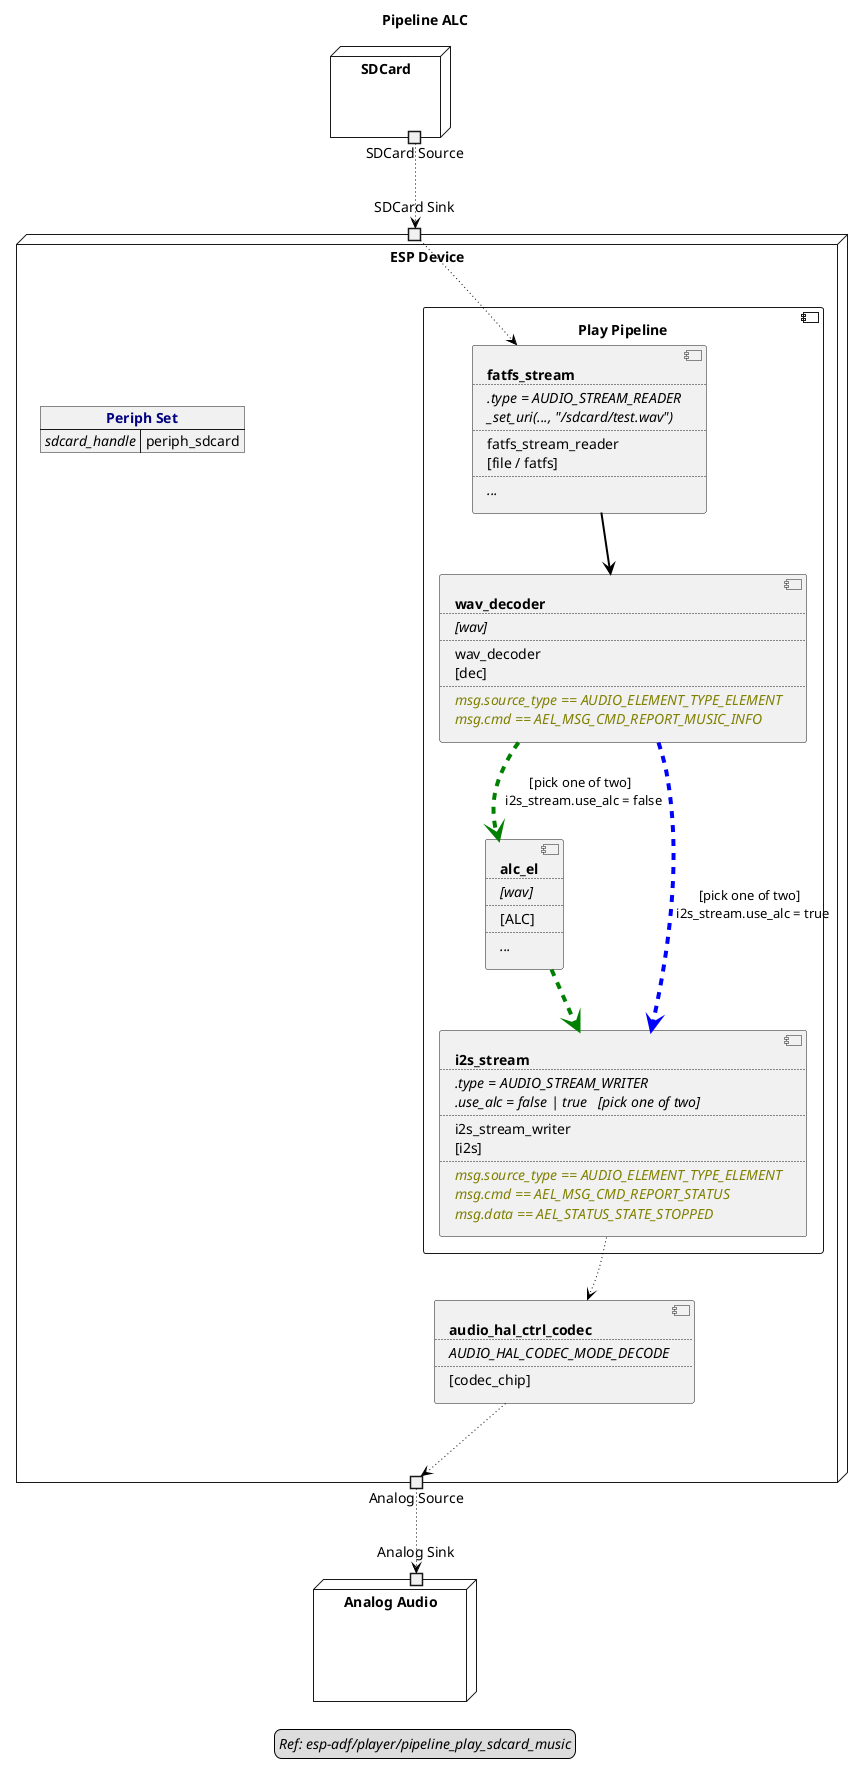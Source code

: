 ﻿@startuml pipeline_alc
title Pipeline ALC
allowmixing

legend
//Ref: esp-adf/player/pipeline_play_sdcard_music//
end legend

node "SDCard" as SDCard {
    portout "SDCard Source" as SdcardSource 
}

node "ESP Device" as ESPDevice {

    json "<b><color navy>Periph Set" as periph_set {
        "<i>sdcard_handle" : "periph_sdcard"
    }

    portin "SDCard Sink" as SdcardSink

    component "Play Pipeline" as PlayPipeline {

        component FatfsStream [
            <b>fatfs_stream
            ....
            <i>.type = AUDIO_STREAM_READER
            <i>_set_uri(..., "/sdcard/test.wav")
            ....
            fatfs_stream_reader
            [file / fatfs]
            ....
            <i>...
        ]

        component WavDecoder [
            <b>wav_decoder
            ....
            <i>[wav]
            ....
            wav_decoder
            [dec]
            ....
            <i><color olive>msg.source_type == AUDIO_ELEMENT_TYPE_ELEMENT
            <i><color olive>msg.cmd == AEL_MSG_CMD_REPORT_MUSIC_INFO
        ]

        component ALC [
            <b>alc_el
            ....
            <i>[wav]
            ....
            [ALC]
            ....
            <i>...
        ]

        component I2SStream [
            <b>i2s_stream
            ....
            <i>.type = AUDIO_STREAM_WRITER
            <i>.use_alc = false | true   [pick one of two]
            ....
            i2s_stream_writer
            [i2s]
            ....
            <i><color olive>msg.source_type == AUDIO_ELEMENT_TYPE_ELEMENT
            <i><color olive>msg.cmd == AEL_MSG_CMD_REPORT_STATUS
            <i><color olive>msg.data == AEL_STATUS_STATE_STOPPED
        ]
    }

    component HALCodec [
        <b>audio_hal_ctrl_codec
        ....
        <i>AUDIO_HAL_CODEC_MODE_DECODE
        ....
        [codec_chip]
    ]

    portout "Analog Source" as AnalogSource
} 

node "Analog Audio" as AnalogAudio  {
    portin "Analog Sink" as AnalogSink
}

SdcardSource --> SdcardSink     #line:black;line.dotted;text:black

SdcardSink --> FatfsStream      #line:black;line.dotted;text:black
FatfsStream--> WavDecoder       #line:black;line.bold;text:black

WavDecoder -[#green,dashed,thickness=4]-> ALC          : [pick one of two] \n i2s_stream.use_alc = false
ALC        -[#green,dashed,thickness=4]-> I2SStream

WavDecoder -[#blue,dashed,thickness=4]-> I2SStream     : [pick one of two] \n i2s_stream.use_alc = true

I2SStream  --> HALCodec         #line:black;line.dotted;text:black
HALCodec   --> AnalogSource     #line:black;line.dotted;text:black

AnalogSource --> AnalogSink     #line:black;line.dotted;text:black

@enduml
